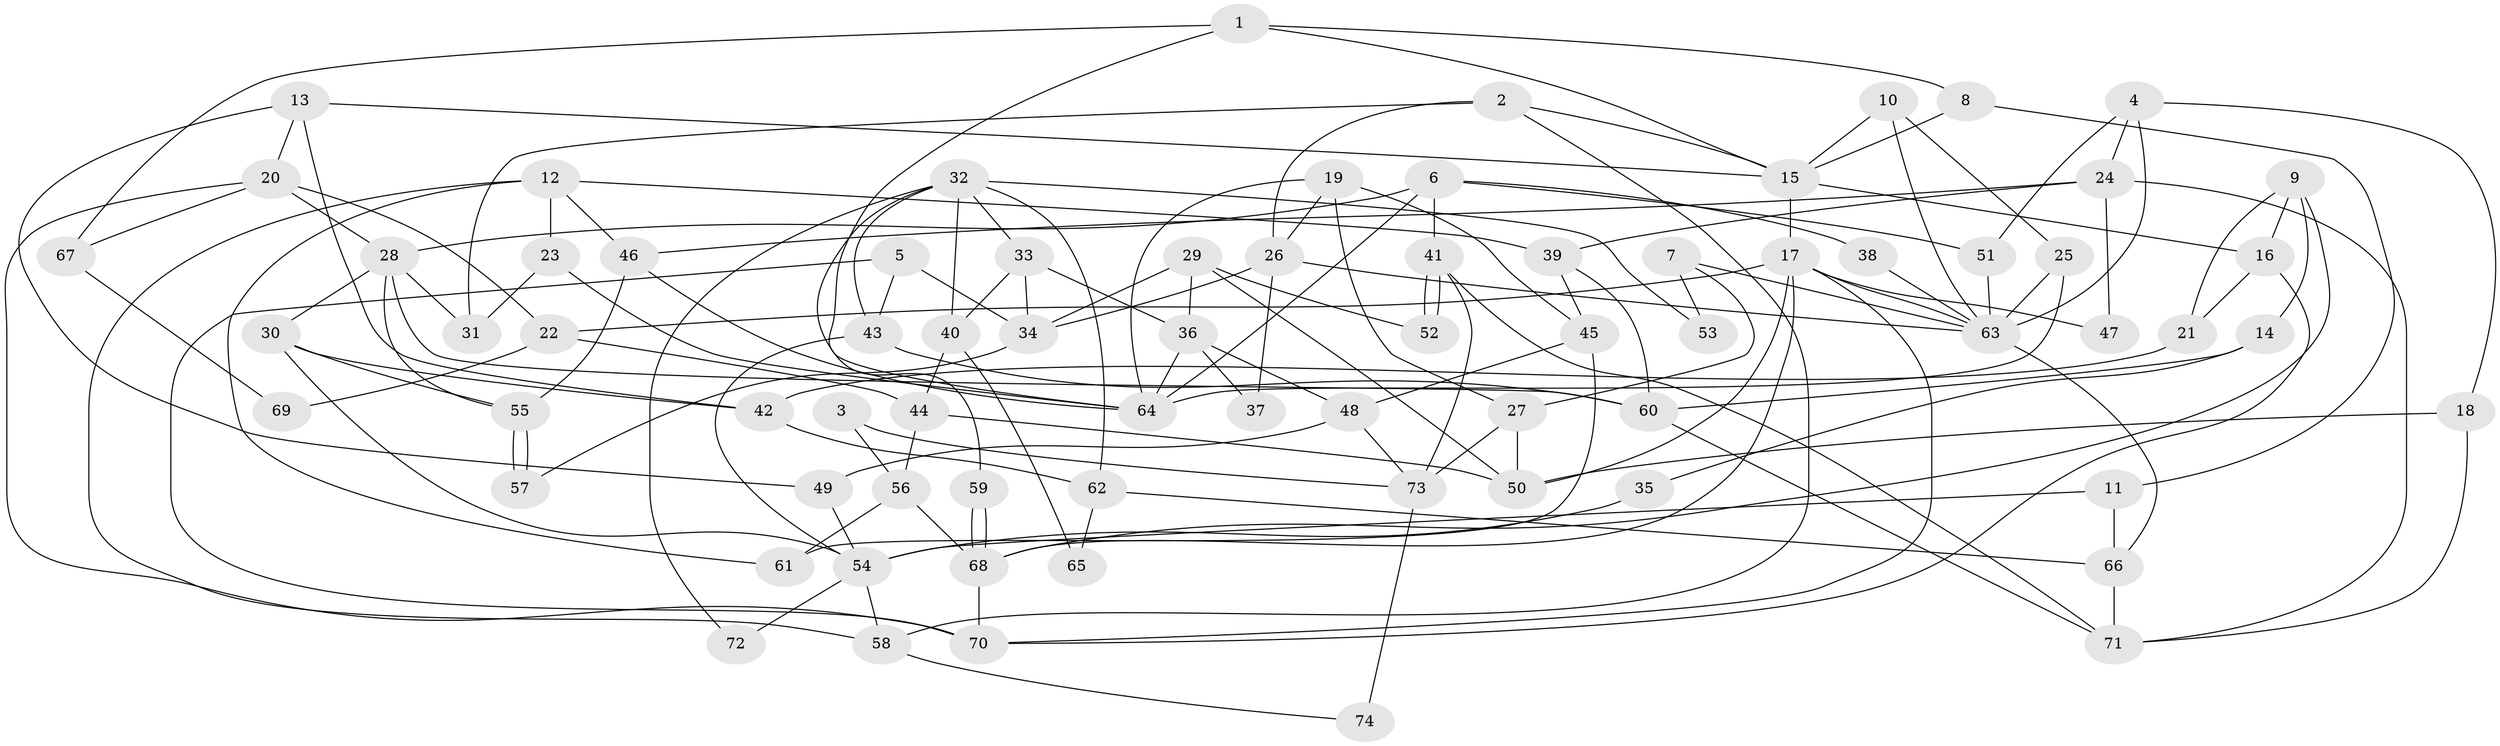 // coarse degree distribution, {8: 0.08333333333333333, 9: 0.041666666666666664, 12: 0.041666666666666664, 4: 0.20833333333333334, 7: 0.125, 3: 0.125, 6: 0.16666666666666666, 10: 0.08333333333333333, 11: 0.041666666666666664, 5: 0.08333333333333333}
// Generated by graph-tools (version 1.1) at 2025/50/03/04/25 22:50:54]
// undirected, 74 vertices, 148 edges
graph export_dot {
  node [color=gray90,style=filled];
  1;
  2;
  3;
  4;
  5;
  6;
  7;
  8;
  9;
  10;
  11;
  12;
  13;
  14;
  15;
  16;
  17;
  18;
  19;
  20;
  21;
  22;
  23;
  24;
  25;
  26;
  27;
  28;
  29;
  30;
  31;
  32;
  33;
  34;
  35;
  36;
  37;
  38;
  39;
  40;
  41;
  42;
  43;
  44;
  45;
  46;
  47;
  48;
  49;
  50;
  51;
  52;
  53;
  54;
  55;
  56;
  57;
  58;
  59;
  60;
  61;
  62;
  63;
  64;
  65;
  66;
  67;
  68;
  69;
  70;
  71;
  72;
  73;
  74;
  1 -- 64;
  1 -- 15;
  1 -- 8;
  1 -- 67;
  2 -- 15;
  2 -- 26;
  2 -- 31;
  2 -- 58;
  3 -- 56;
  3 -- 73;
  4 -- 18;
  4 -- 63;
  4 -- 24;
  4 -- 51;
  5 -- 43;
  5 -- 70;
  5 -- 34;
  6 -- 64;
  6 -- 28;
  6 -- 38;
  6 -- 41;
  6 -- 51;
  7 -- 63;
  7 -- 27;
  7 -- 53;
  8 -- 11;
  8 -- 15;
  9 -- 68;
  9 -- 16;
  9 -- 14;
  9 -- 21;
  10 -- 63;
  10 -- 15;
  10 -- 25;
  11 -- 66;
  11 -- 54;
  12 -- 39;
  12 -- 23;
  12 -- 46;
  12 -- 58;
  12 -- 61;
  13 -- 20;
  13 -- 15;
  13 -- 42;
  13 -- 49;
  14 -- 60;
  14 -- 35;
  15 -- 17;
  15 -- 16;
  16 -- 70;
  16 -- 21;
  17 -- 50;
  17 -- 22;
  17 -- 47;
  17 -- 63;
  17 -- 68;
  17 -- 70;
  18 -- 50;
  18 -- 71;
  19 -- 64;
  19 -- 45;
  19 -- 26;
  19 -- 27;
  20 -- 70;
  20 -- 28;
  20 -- 22;
  20 -- 67;
  21 -- 42;
  22 -- 44;
  22 -- 69;
  23 -- 31;
  23 -- 64;
  24 -- 46;
  24 -- 39;
  24 -- 47;
  24 -- 71;
  25 -- 63;
  25 -- 64;
  26 -- 63;
  26 -- 34;
  26 -- 37;
  27 -- 73;
  27 -- 50;
  28 -- 60;
  28 -- 30;
  28 -- 31;
  28 -- 55;
  29 -- 34;
  29 -- 36;
  29 -- 50;
  29 -- 52;
  30 -- 55;
  30 -- 42;
  30 -- 54;
  32 -- 62;
  32 -- 33;
  32 -- 40;
  32 -- 43;
  32 -- 53;
  32 -- 59;
  32 -- 72;
  33 -- 34;
  33 -- 40;
  33 -- 36;
  34 -- 57;
  35 -- 54;
  36 -- 64;
  36 -- 37;
  36 -- 48;
  38 -- 63;
  39 -- 60;
  39 -- 45;
  40 -- 44;
  40 -- 65;
  41 -- 52;
  41 -- 52;
  41 -- 71;
  41 -- 73;
  42 -- 62;
  43 -- 54;
  43 -- 60;
  44 -- 50;
  44 -- 56;
  45 -- 48;
  45 -- 61;
  46 -- 55;
  46 -- 64;
  48 -- 49;
  48 -- 73;
  49 -- 54;
  51 -- 63;
  54 -- 58;
  54 -- 72;
  55 -- 57;
  55 -- 57;
  56 -- 68;
  56 -- 61;
  58 -- 74;
  59 -- 68;
  59 -- 68;
  60 -- 71;
  62 -- 66;
  62 -- 65;
  63 -- 66;
  66 -- 71;
  67 -- 69;
  68 -- 70;
  73 -- 74;
}
